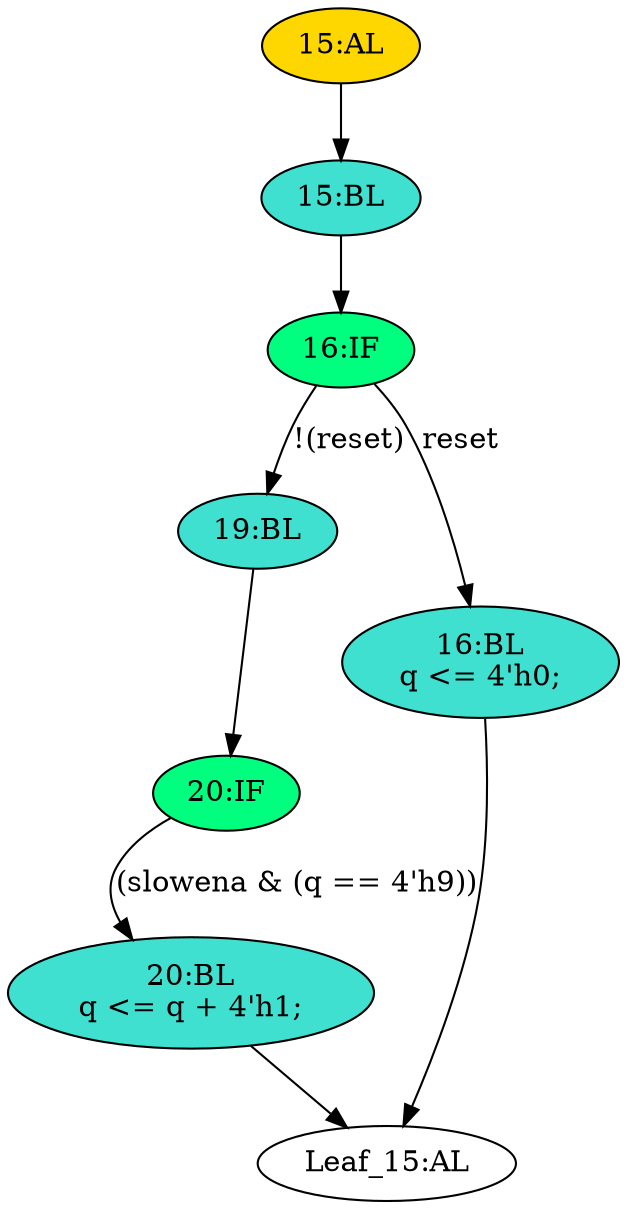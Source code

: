 strict digraph "" {
	node [label="\N"];
	"16:IF"	[ast="<pyverilog.vparser.ast.IfStatement object at 0x7f5b385374d0>",
		fillcolor=springgreen,
		label="16:IF",
		statements="[]",
		style=filled,
		typ=IfStatement];
	"19:BL"	[ast="<pyverilog.vparser.ast.Block object at 0x7f5b38537610>",
		fillcolor=turquoise,
		label="19:BL",
		statements="[]",
		style=filled,
		typ=Block];
	"16:IF" -> "19:BL"	[cond="['reset']",
		label="!(reset)",
		lineno=16];
	"16:BL"	[ast="<pyverilog.vparser.ast.Block object at 0x7f5b38537a50>",
		fillcolor=turquoise,
		label="16:BL
q <= 4'h0;",
		statements="[<pyverilog.vparser.ast.NonblockingSubstitution object at 0x7f5b38537a90>]",
		style=filled,
		typ=Block];
	"16:IF" -> "16:BL"	[cond="['reset']",
		label=reset,
		lineno=16];
	"15:AL"	[ast="<pyverilog.vparser.ast.Always object at 0x7f5b38537c50>",
		clk_sens=True,
		fillcolor=gold,
		label="15:AL",
		sens="['clk']",
		statements="[]",
		style=filled,
		typ=Always,
		use_var="['reset', 'q', 'slowena']"];
	"15:BL"	[ast="<pyverilog.vparser.ast.Block object at 0x7f5b38537d90>",
		fillcolor=turquoise,
		label="15:BL",
		statements="[]",
		style=filled,
		typ=Block];
	"15:AL" -> "15:BL"	[cond="[]",
		lineno=None];
	"20:IF"	[ast="<pyverilog.vparser.ast.IfStatement object at 0x7f5b38537650>",
		fillcolor=springgreen,
		label="20:IF",
		statements="[]",
		style=filled,
		typ=IfStatement];
	"19:BL" -> "20:IF"	[cond="[]",
		lineno=None];
	"20:BL"	[ast="<pyverilog.vparser.ast.Block object at 0x7f5b385376d0>",
		fillcolor=turquoise,
		label="20:BL
q <= q + 4'h1;",
		statements="[<pyverilog.vparser.ast.NonblockingSubstitution object at 0x7f5b38537710>]",
		style=filled,
		typ=Block];
	"Leaf_15:AL"	[def_var="['q']",
		label="Leaf_15:AL"];
	"20:BL" -> "Leaf_15:AL"	[cond="[]",
		lineno=None];
	"15:BL" -> "16:IF"	[cond="[]",
		lineno=None];
	"20:IF" -> "20:BL"	[cond="['slowena', 'q']",
		label="(slowena & (q == 4'h9))",
		lineno=20];
	"16:BL" -> "Leaf_15:AL"	[cond="[]",
		lineno=None];
}
